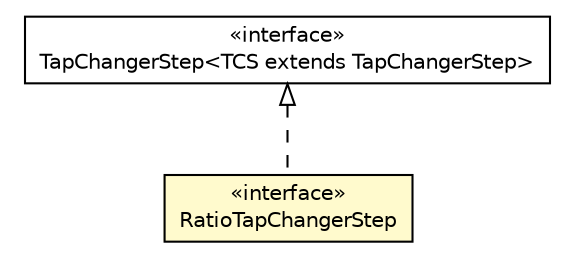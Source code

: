 #!/usr/local/bin/dot
#
# Class diagram 
# Generated by UMLGraph version R5_6 (http://www.umlgraph.org/)
#

digraph G {
	edge [fontname="Helvetica",fontsize=10,labelfontname="Helvetica",labelfontsize=10];
	node [fontname="Helvetica",fontsize=10,shape=plaintext];
	nodesep=0.25;
	ranksep=0.5;
	// eu.itesla_project.iidm.network.RatioTapChangerStep
	c6066 [label=<<table title="eu.itesla_project.iidm.network.RatioTapChangerStep" border="0" cellborder="1" cellspacing="0" cellpadding="2" port="p" bgcolor="lemonChiffon" href="./RatioTapChangerStep.html">
		<tr><td><table border="0" cellspacing="0" cellpadding="1">
<tr><td align="center" balign="center"> &#171;interface&#187; </td></tr>
<tr><td align="center" balign="center"> RatioTapChangerStep </td></tr>
		</table></td></tr>
		</table>>, URL="./RatioTapChangerStep.html", fontname="Helvetica", fontcolor="black", fontsize=10.0];
	// eu.itesla_project.iidm.network.TapChangerStep<TCS extends eu.itesla_project.iidm.network.TapChangerStep>
	c6112 [label=<<table title="eu.itesla_project.iidm.network.TapChangerStep" border="0" cellborder="1" cellspacing="0" cellpadding="2" port="p" href="./TapChangerStep.html">
		<tr><td><table border="0" cellspacing="0" cellpadding="1">
<tr><td align="center" balign="center"> &#171;interface&#187; </td></tr>
<tr><td align="center" balign="center"> TapChangerStep&lt;TCS extends TapChangerStep&gt; </td></tr>
		</table></td></tr>
		</table>>, URL="./TapChangerStep.html", fontname="Helvetica", fontcolor="black", fontsize=10.0];
	//eu.itesla_project.iidm.network.RatioTapChangerStep implements eu.itesla_project.iidm.network.TapChangerStep<TCS extends eu.itesla_project.iidm.network.TapChangerStep>
	c6112:p -> c6066:p [dir=back,arrowtail=empty,style=dashed];
}

